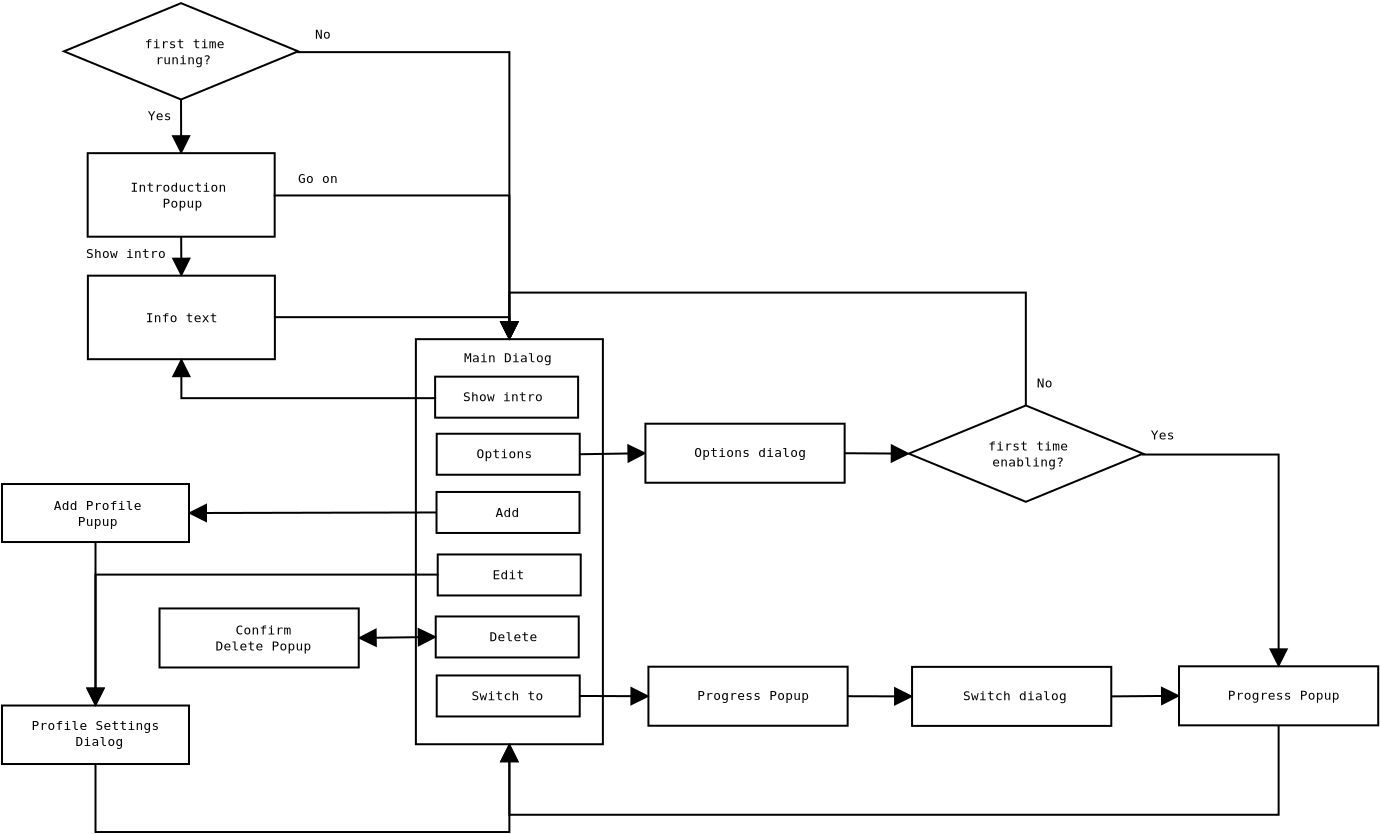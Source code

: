 <?xml version="1.0" encoding="UTF-8"?>
<dia:diagram xmlns:dia="http://www.lysator.liu.se/~alla/dia/">
  <dia:layer name="Background" visible="true">
    <dia:object type="SDL - Decision" version="0" id="O0">
      <dia:attribute name="obj_pos">
        <dia:point val="-10.255,-20.757"/>
      </dia:attribute>
      <dia:attribute name="obj_bb">
        <dia:rectangle val="-10.387,-20.811;1.587,-15.889"/>
      </dia:attribute>
      <dia:attribute name="elem_corner">
        <dia:point val="-10.255,-20.757"/>
      </dia:attribute>
      <dia:attribute name="elem_width">
        <dia:real val="11.71"/>
      </dia:attribute>
      <dia:attribute name="elem_height">
        <dia:real val="4.814"/>
      </dia:attribute>
      <dia:attribute name="show_background">
        <dia:boolean val="true"/>
      </dia:attribute>
      <dia:attribute name="flip_horizontal">
        <dia:boolean val="false"/>
      </dia:attribute>
      <dia:attribute name="flip_vertical">
        <dia:boolean val="false"/>
      </dia:attribute>
      <dia:attribute name="padding">
        <dia:real val="0.354"/>
      </dia:attribute>
      <dia:attribute name="text">
        <dia:composite type="text">
          <dia:attribute name="string">
            <dia:string>#first time
runing?#</dia:string>
          </dia:attribute>
          <dia:attribute name="font">
            <dia:font name="Courier"/>
          </dia:attribute>
          <dia:attribute name="height">
            <dia:real val="0.8"/>
          </dia:attribute>
          <dia:attribute name="pos">
            <dia:point val="-4.283,-18.507"/>
          </dia:attribute>
          <dia:attribute name="color">
            <dia:color val="#000000"/>
          </dia:attribute>
          <dia:attribute name="alignment">
            <dia:enum val="1"/>
          </dia:attribute>
        </dia:composite>
      </dia:attribute>
    </dia:object>
    <dia:object type="Standard - ZigZagLine" version="0" id="O1">
      <dia:attribute name="obj_pos">
        <dia:point val="1.455,-18.35"/>
      </dia:attribute>
      <dia:attribute name="obj_bb">
        <dia:rectangle val="1.405,-18.4;12.818,-3.908"/>
      </dia:attribute>
      <dia:attribute name="orth_points">
        <dia:point val="1.455,-18.35"/>
        <dia:point val="1.455,-18.309"/>
        <dia:point val="12.018,-18.309"/>
        <dia:point val="12.018,-3.958"/>
      </dia:attribute>
      <dia:attribute name="orth_orient">
        <dia:enum val="1"/>
        <dia:enum val="0"/>
        <dia:enum val="1"/>
      </dia:attribute>
      <dia:attribute name="end_arrow">
        <dia:enum val="3"/>
      </dia:attribute>
      <dia:attribute name="end_arrow_length">
        <dia:real val="0.8"/>
      </dia:attribute>
      <dia:attribute name="end_arrow_width">
        <dia:real val="0.8"/>
      </dia:attribute>
      <dia:connections>
        <dia:connection handle="0" to="O0" connection="2"/>
        <dia:connection handle="1" to="O12" connection="1"/>
      </dia:connections>
    </dia:object>
    <dia:object type="Standard - Text" version="0" id="O2">
      <dia:attribute name="obj_pos">
        <dia:point val="-5.467,-14.908"/>
      </dia:attribute>
      <dia:attribute name="obj_bb">
        <dia:rectangle val="-6.187,-15.503;-4.748,-14.703"/>
      </dia:attribute>
      <dia:attribute name="text">
        <dia:composite type="text">
          <dia:attribute name="string">
            <dia:string>#Yes#</dia:string>
          </dia:attribute>
          <dia:attribute name="font">
            <dia:font name="Courier"/>
          </dia:attribute>
          <dia:attribute name="height">
            <dia:real val="0.8"/>
          </dia:attribute>
          <dia:attribute name="pos">
            <dia:point val="-5.467,-14.908"/>
          </dia:attribute>
          <dia:attribute name="color">
            <dia:color val="#000000"/>
          </dia:attribute>
          <dia:attribute name="alignment">
            <dia:enum val="1"/>
          </dia:attribute>
        </dia:composite>
      </dia:attribute>
    </dia:object>
    <dia:object type="Standard - Text" version="0" id="O3">
      <dia:attribute name="obj_pos">
        <dia:point val="2.703,-18.985"/>
      </dia:attribute>
      <dia:attribute name="obj_bb">
        <dia:rectangle val="2.223,-19.58;3.182,-18.78"/>
      </dia:attribute>
      <dia:attribute name="text">
        <dia:composite type="text">
          <dia:attribute name="string">
            <dia:string>#No#</dia:string>
          </dia:attribute>
          <dia:attribute name="font">
            <dia:font name="Courier"/>
          </dia:attribute>
          <dia:attribute name="height">
            <dia:real val="0.8"/>
          </dia:attribute>
          <dia:attribute name="pos">
            <dia:point val="2.703,-18.985"/>
          </dia:attribute>
          <dia:attribute name="color">
            <dia:color val="#000000"/>
          </dia:attribute>
          <dia:attribute name="alignment">
            <dia:enum val="1"/>
          </dia:attribute>
        </dia:composite>
      </dia:attribute>
    </dia:object>
    <dia:object type="Standard - Text" version="0" id="O4">
      <dia:attribute name="obj_pos">
        <dia:point val="36.36,-0.225"/>
      </dia:attribute>
      <dia:attribute name="obj_bb">
        <dia:rectangle val="36.36,-0.82;36.36,-0.02"/>
      </dia:attribute>
      <dia:attribute name="text">
        <dia:composite type="text">
          <dia:attribute name="string">
            <dia:string>##</dia:string>
          </dia:attribute>
          <dia:attribute name="font">
            <dia:font name="Courier"/>
          </dia:attribute>
          <dia:attribute name="height">
            <dia:real val="0.8"/>
          </dia:attribute>
          <dia:attribute name="pos">
            <dia:point val="36.36,-0.225"/>
          </dia:attribute>
          <dia:attribute name="color">
            <dia:color val="#000000"/>
          </dia:attribute>
          <dia:attribute name="alignment">
            <dia:enum val="1"/>
          </dia:attribute>
        </dia:composite>
      </dia:attribute>
    </dia:object>
    <dia:object type="Standard - Line" version="0" id="O5">
      <dia:attribute name="obj_pos">
        <dia:point val="-4.4,-15.943"/>
      </dia:attribute>
      <dia:attribute name="obj_bb">
        <dia:rectangle val="-5.192,-15.993;-3.592,-13.206"/>
      </dia:attribute>
      <dia:attribute name="conn_endpoints">
        <dia:point val="-4.4,-15.943"/>
        <dia:point val="-4.392,-13.258"/>
      </dia:attribute>
      <dia:attribute name="numcp">
        <dia:int val="1"/>
      </dia:attribute>
      <dia:attribute name="end_arrow">
        <dia:enum val="3"/>
      </dia:attribute>
      <dia:attribute name="end_arrow_length">
        <dia:real val="0.8"/>
      </dia:attribute>
      <dia:attribute name="end_arrow_width">
        <dia:real val="0.8"/>
      </dia:attribute>
      <dia:connections>
        <dia:connection handle="0" to="O0" connection="1"/>
        <dia:connection handle="1" to="O6" connection="1"/>
      </dia:connections>
    </dia:object>
    <dia:group>
      <dia:object type="Standard - Box" version="0" id="O6">
        <dia:attribute name="obj_pos">
          <dia:point val="-9.067,-13.258"/>
        </dia:attribute>
        <dia:attribute name="obj_bb">
          <dia:rectangle val="-9.117,-13.308;0.333,-9.031"/>
        </dia:attribute>
        <dia:attribute name="elem_corner">
          <dia:point val="-9.067,-13.258"/>
        </dia:attribute>
        <dia:attribute name="elem_width">
          <dia:real val="9.35"/>
        </dia:attribute>
        <dia:attribute name="elem_height">
          <dia:real val="4.177"/>
        </dia:attribute>
        <dia:attribute name="show_background">
          <dia:boolean val="true"/>
        </dia:attribute>
      </dia:object>
      <dia:object type="Standard - Text" version="0" id="O7">
        <dia:attribute name="obj_pos">
          <dia:point val="-4.521,-11.331"/>
        </dia:attribute>
        <dia:attribute name="obj_bb">
          <dia:rectangle val="-7.4,-11.926;-1.643,-10.326"/>
        </dia:attribute>
        <dia:attribute name="text">
          <dia:composite type="text">
            <dia:attribute name="string">
              <dia:string>#Introduction
 Popup#</dia:string>
            </dia:attribute>
            <dia:attribute name="font">
              <dia:font name="Courier"/>
            </dia:attribute>
            <dia:attribute name="height">
              <dia:real val="0.8"/>
            </dia:attribute>
            <dia:attribute name="pos">
              <dia:point val="-4.521,-11.331"/>
            </dia:attribute>
            <dia:attribute name="color">
              <dia:color val="#000000"/>
            </dia:attribute>
            <dia:attribute name="alignment">
              <dia:enum val="1"/>
            </dia:attribute>
          </dia:composite>
        </dia:attribute>
      </dia:object>
    </dia:group>
    <dia:object type="Standard - Box" version="0" id="O8">
      <dia:attribute name="obj_pos">
        <dia:point val="-9.057,-7.133"/>
      </dia:attribute>
      <dia:attribute name="obj_bb">
        <dia:rectangle val="-9.107,-7.183;0.343,-2.906"/>
      </dia:attribute>
      <dia:attribute name="elem_corner">
        <dia:point val="-9.057,-7.133"/>
      </dia:attribute>
      <dia:attribute name="elem_width">
        <dia:real val="9.35"/>
      </dia:attribute>
      <dia:attribute name="elem_height">
        <dia:real val="4.177"/>
      </dia:attribute>
      <dia:attribute name="show_background">
        <dia:boolean val="true"/>
      </dia:attribute>
    </dia:object>
    <dia:object type="Standard - Text" version="0" id="O9">
      <dia:attribute name="obj_pos">
        <dia:point val="-4.367,-4.808"/>
      </dia:attribute>
      <dia:attribute name="obj_bb">
        <dia:rectangle val="-6.526,-5.453;-2.158,-4.503"/>
      </dia:attribute>
      <dia:attribute name="text">
        <dia:composite type="text">
          <dia:attribute name="string">
            <dia:string>#Info text#</dia:string>
          </dia:attribute>
          <dia:attribute name="font">
            <dia:font name="Courier"/>
          </dia:attribute>
          <dia:attribute name="height">
            <dia:real val="0.8"/>
          </dia:attribute>
          <dia:attribute name="pos">
            <dia:point val="-4.367,-4.808"/>
          </dia:attribute>
          <dia:attribute name="color">
            <dia:color val="#000000"/>
          </dia:attribute>
          <dia:attribute name="alignment">
            <dia:enum val="1"/>
          </dia:attribute>
        </dia:composite>
      </dia:attribute>
    </dia:object>
    <dia:object type="Standard - Line" version="0" id="O10">
      <dia:attribute name="obj_pos">
        <dia:point val="-4.392,-9.081"/>
      </dia:attribute>
      <dia:attribute name="obj_bb">
        <dia:rectangle val="-5.182,-9.131;-3.582,-7.079"/>
      </dia:attribute>
      <dia:attribute name="conn_endpoints">
        <dia:point val="-4.392,-9.081"/>
        <dia:point val="-4.382,-7.133"/>
      </dia:attribute>
      <dia:attribute name="numcp">
        <dia:int val="1"/>
      </dia:attribute>
      <dia:attribute name="end_arrow">
        <dia:enum val="3"/>
      </dia:attribute>
      <dia:attribute name="end_arrow_length">
        <dia:real val="0.8"/>
      </dia:attribute>
      <dia:attribute name="end_arrow_width">
        <dia:real val="0.8"/>
      </dia:attribute>
      <dia:connections>
        <dia:connection handle="0" to="O6" connection="6"/>
        <dia:connection handle="1" to="O8" connection="1"/>
      </dia:connections>
    </dia:object>
    <dia:object type="Standard - Text" version="0" id="O11">
      <dia:attribute name="obj_pos">
        <dia:point val="11.425,4.796"/>
      </dia:attribute>
      <dia:attribute name="obj_bb">
        <dia:rectangle val="11.425,4.201;11.425,5.001"/>
      </dia:attribute>
      <dia:attribute name="text">
        <dia:composite type="text">
          <dia:attribute name="string">
            <dia:string>##</dia:string>
          </dia:attribute>
          <dia:attribute name="font">
            <dia:font name="Courier"/>
          </dia:attribute>
          <dia:attribute name="height">
            <dia:real val="0.8"/>
          </dia:attribute>
          <dia:attribute name="pos">
            <dia:point val="11.425,4.796"/>
          </dia:attribute>
          <dia:attribute name="color">
            <dia:color val="#000000"/>
          </dia:attribute>
          <dia:attribute name="alignment">
            <dia:enum val="1"/>
          </dia:attribute>
        </dia:composite>
      </dia:attribute>
    </dia:object>
    <dia:object type="Standard - Box" version="0" id="O12">
      <dia:attribute name="obj_pos">
        <dia:point val="7.343,-3.958"/>
      </dia:attribute>
      <dia:attribute name="obj_bb">
        <dia:rectangle val="7.293,-4.008;16.743,16.346"/>
      </dia:attribute>
      <dia:attribute name="elem_corner">
        <dia:point val="7.343,-3.958"/>
      </dia:attribute>
      <dia:attribute name="elem_width">
        <dia:real val="9.35"/>
      </dia:attribute>
      <dia:attribute name="elem_height">
        <dia:real val="20.254"/>
      </dia:attribute>
      <dia:attribute name="show_background">
        <dia:boolean val="true"/>
      </dia:attribute>
    </dia:object>
    <dia:object type="Standard - Text" version="0" id="O13">
      <dia:attribute name="obj_pos">
        <dia:point val="11.945,-2.808"/>
      </dia:attribute>
      <dia:attribute name="obj_bb">
        <dia:rectangle val="9.306,-3.403;14.584,-2.603"/>
      </dia:attribute>
      <dia:attribute name="text">
        <dia:composite type="text">
          <dia:attribute name="string">
            <dia:string>#Main Dialog#</dia:string>
          </dia:attribute>
          <dia:attribute name="font">
            <dia:font name="Courier"/>
          </dia:attribute>
          <dia:attribute name="height">
            <dia:real val="0.8"/>
          </dia:attribute>
          <dia:attribute name="pos">
            <dia:point val="11.945,-2.808"/>
          </dia:attribute>
          <dia:attribute name="color">
            <dia:color val="#000000"/>
          </dia:attribute>
          <dia:attribute name="alignment">
            <dia:enum val="1"/>
          </dia:attribute>
        </dia:composite>
      </dia:attribute>
    </dia:object>
    <dia:group>
      <dia:object type="Standard - Box" version="0" id="O14">
        <dia:attribute name="obj_pos">
          <dia:point val="8.435,6.807"/>
        </dia:attribute>
        <dia:attribute name="obj_bb">
          <dia:rectangle val="8.385,6.757;15.635,8.907"/>
        </dia:attribute>
        <dia:attribute name="elem_corner">
          <dia:point val="8.435,6.807"/>
        </dia:attribute>
        <dia:attribute name="elem_width">
          <dia:real val="7.15"/>
        </dia:attribute>
        <dia:attribute name="elem_height">
          <dia:real val="2.05"/>
        </dia:attribute>
        <dia:attribute name="show_background">
          <dia:boolean val="true"/>
        </dia:attribute>
      </dia:object>
      <dia:object type="Standard - Text" version="0" id="O15">
        <dia:attribute name="obj_pos">
          <dia:point val="11.975,8.046"/>
        </dia:attribute>
        <dia:attribute name="obj_bb">
          <dia:rectangle val="11.015,7.451;12.934,8.251"/>
        </dia:attribute>
        <dia:attribute name="text">
          <dia:composite type="text">
            <dia:attribute name="string">
              <dia:string>#Edit#</dia:string>
            </dia:attribute>
            <dia:attribute name="font">
              <dia:font name="Courier"/>
            </dia:attribute>
            <dia:attribute name="height">
              <dia:real val="0.8"/>
            </dia:attribute>
            <dia:attribute name="pos">
              <dia:point val="11.975,8.046"/>
            </dia:attribute>
            <dia:attribute name="color">
              <dia:color val="#000000"/>
            </dia:attribute>
            <dia:attribute name="alignment">
              <dia:enum val="1"/>
            </dia:attribute>
          </dia:composite>
        </dia:attribute>
      </dia:object>
    </dia:group>
    <dia:group>
      <dia:object type="Standard - Box" version="0" id="O16">
        <dia:attribute name="obj_pos">
          <dia:point val="8.375,3.682"/>
        </dia:attribute>
        <dia:attribute name="obj_bb">
          <dia:rectangle val="8.325,3.632;15.575,5.782"/>
        </dia:attribute>
        <dia:attribute name="elem_corner">
          <dia:point val="8.375,3.682"/>
        </dia:attribute>
        <dia:attribute name="elem_width">
          <dia:real val="7.15"/>
        </dia:attribute>
        <dia:attribute name="elem_height">
          <dia:real val="2.05"/>
        </dia:attribute>
        <dia:attribute name="show_background">
          <dia:boolean val="true"/>
        </dia:attribute>
      </dia:object>
      <dia:object type="Standard - Text" version="0" id="O17">
        <dia:attribute name="obj_pos">
          <dia:point val="11.925,4.932"/>
        </dia:attribute>
        <dia:attribute name="obj_bb">
          <dia:rectangle val="11.205,4.337;12.645,5.137"/>
        </dia:attribute>
        <dia:attribute name="text">
          <dia:composite type="text">
            <dia:attribute name="string">
              <dia:string>#Add#</dia:string>
            </dia:attribute>
            <dia:attribute name="font">
              <dia:font name="Courier"/>
            </dia:attribute>
            <dia:attribute name="height">
              <dia:real val="0.8"/>
            </dia:attribute>
            <dia:attribute name="pos">
              <dia:point val="11.925,4.932"/>
            </dia:attribute>
            <dia:attribute name="color">
              <dia:color val="#000000"/>
            </dia:attribute>
            <dia:attribute name="alignment">
              <dia:enum val="1"/>
            </dia:attribute>
          </dia:composite>
        </dia:attribute>
      </dia:object>
    </dia:group>
    <dia:group>
      <dia:object type="Standard - Box" version="0" id="O18">
        <dia:attribute name="obj_pos">
          <dia:point val="8.335,9.907"/>
        </dia:attribute>
        <dia:attribute name="obj_bb">
          <dia:rectangle val="8.285,9.857;15.535,12.007"/>
        </dia:attribute>
        <dia:attribute name="elem_corner">
          <dia:point val="8.335,9.907"/>
        </dia:attribute>
        <dia:attribute name="elem_width">
          <dia:real val="7.15"/>
        </dia:attribute>
        <dia:attribute name="elem_height">
          <dia:real val="2.05"/>
        </dia:attribute>
        <dia:attribute name="show_background">
          <dia:boolean val="true"/>
        </dia:attribute>
      </dia:object>
      <dia:object type="Standard - Text" version="0" id="O19">
        <dia:attribute name="obj_pos">
          <dia:point val="12.225,11.146"/>
        </dia:attribute>
        <dia:attribute name="obj_bb">
          <dia:rectangle val="10.786,10.551;13.664,11.351"/>
        </dia:attribute>
        <dia:attribute name="text">
          <dia:composite type="text">
            <dia:attribute name="string">
              <dia:string>#Delete#</dia:string>
            </dia:attribute>
            <dia:attribute name="font">
              <dia:font name="Courier"/>
            </dia:attribute>
            <dia:attribute name="height">
              <dia:real val="0.8"/>
            </dia:attribute>
            <dia:attribute name="pos">
              <dia:point val="12.225,11.146"/>
            </dia:attribute>
            <dia:attribute name="color">
              <dia:color val="#000000"/>
            </dia:attribute>
            <dia:attribute name="alignment">
              <dia:enum val="1"/>
            </dia:attribute>
          </dia:composite>
        </dia:attribute>
      </dia:object>
    </dia:group>
    <dia:group>
      <dia:object type="Standard - Box" version="0" id="O20">
        <dia:attribute name="obj_pos">
          <dia:point val="8.385,0.771"/>
        </dia:attribute>
        <dia:attribute name="obj_bb">
          <dia:rectangle val="8.335,0.721;15.585,2.871"/>
        </dia:attribute>
        <dia:attribute name="elem_corner">
          <dia:point val="8.385,0.771"/>
        </dia:attribute>
        <dia:attribute name="elem_width">
          <dia:real val="7.15"/>
        </dia:attribute>
        <dia:attribute name="elem_height">
          <dia:real val="2.05"/>
        </dia:attribute>
        <dia:attribute name="show_background">
          <dia:boolean val="true"/>
        </dia:attribute>
      </dia:object>
      <dia:object type="Standard - Text" version="0" id="O21">
        <dia:attribute name="obj_pos">
          <dia:point val="11.775,1.996"/>
        </dia:attribute>
        <dia:attribute name="obj_bb">
          <dia:rectangle val="10.096,1.401;13.454,2.201"/>
        </dia:attribute>
        <dia:attribute name="text">
          <dia:composite type="text">
            <dia:attribute name="string">
              <dia:string>#Options#</dia:string>
            </dia:attribute>
            <dia:attribute name="font">
              <dia:font name="Courier"/>
            </dia:attribute>
            <dia:attribute name="height">
              <dia:real val="0.8"/>
            </dia:attribute>
            <dia:attribute name="pos">
              <dia:point val="11.775,1.996"/>
            </dia:attribute>
            <dia:attribute name="color">
              <dia:color val="#000000"/>
            </dia:attribute>
            <dia:attribute name="alignment">
              <dia:enum val="1"/>
            </dia:attribute>
          </dia:composite>
        </dia:attribute>
      </dia:object>
    </dia:group>
    <dia:group>
      <dia:object type="Standard - Box" version="0" id="O22">
        <dia:attribute name="obj_pos">
          <dia:point val="8.385,12.857"/>
        </dia:attribute>
        <dia:attribute name="obj_bb">
          <dia:rectangle val="8.335,12.807;15.585,14.957"/>
        </dia:attribute>
        <dia:attribute name="elem_corner">
          <dia:point val="8.385,12.857"/>
        </dia:attribute>
        <dia:attribute name="elem_width">
          <dia:real val="7.15"/>
        </dia:attribute>
        <dia:attribute name="elem_height">
          <dia:real val="2.05"/>
        </dia:attribute>
        <dia:attribute name="show_background">
          <dia:boolean val="true"/>
        </dia:attribute>
      </dia:object>
      <dia:object type="Standard - Text" version="0" id="O23">
        <dia:attribute name="obj_pos">
          <dia:point val="11.925,14.096"/>
        </dia:attribute>
        <dia:attribute name="obj_bb">
          <dia:rectangle val="9.766,13.501;14.084,14.301"/>
        </dia:attribute>
        <dia:attribute name="text">
          <dia:composite type="text">
            <dia:attribute name="string">
              <dia:string>#Switch to#</dia:string>
            </dia:attribute>
            <dia:attribute name="font">
              <dia:font name="Courier"/>
            </dia:attribute>
            <dia:attribute name="height">
              <dia:real val="0.8"/>
            </dia:attribute>
            <dia:attribute name="pos">
              <dia:point val="11.925,14.096"/>
            </dia:attribute>
            <dia:attribute name="color">
              <dia:color val="#000000"/>
            </dia:attribute>
            <dia:attribute name="alignment">
              <dia:enum val="1"/>
            </dia:attribute>
          </dia:composite>
        </dia:attribute>
      </dia:object>
    </dia:group>
    <dia:object type="Standard - Line" version="0" id="O24">
      <dia:attribute name="obj_pos">
        <dia:point val="15.535,1.796"/>
      </dia:attribute>
      <dia:attribute name="obj_bb">
        <dia:rectangle val="15.484,0.944;18.882,2.546"/>
      </dia:attribute>
      <dia:attribute name="conn_endpoints">
        <dia:point val="15.535,1.796"/>
        <dia:point val="18.82,1.745"/>
      </dia:attribute>
      <dia:attribute name="numcp">
        <dia:int val="1"/>
      </dia:attribute>
      <dia:attribute name="end_arrow">
        <dia:enum val="3"/>
      </dia:attribute>
      <dia:attribute name="end_arrow_length">
        <dia:real val="0.8"/>
      </dia:attribute>
      <dia:attribute name="end_arrow_width">
        <dia:real val="0.8"/>
      </dia:attribute>
      <dia:connections>
        <dia:connection handle="0" to="O20" connection="4"/>
        <dia:connection handle="1" to="O34" connection="3"/>
      </dia:connections>
    </dia:object>
    <dia:group>
      <dia:object type="Standard - Box" version="0" id="O25">
        <dia:attribute name="obj_pos">
          <dia:point val="-5.475,9.506"/>
        </dia:attribute>
        <dia:attribute name="obj_bb">
          <dia:rectangle val="-5.525,9.456;4.536,12.508"/>
        </dia:attribute>
        <dia:attribute name="elem_corner">
          <dia:point val="-5.475,9.506"/>
        </dia:attribute>
        <dia:attribute name="elem_width">
          <dia:real val="9.961"/>
        </dia:attribute>
        <dia:attribute name="elem_height">
          <dia:real val="2.952"/>
        </dia:attribute>
        <dia:attribute name="show_background">
          <dia:boolean val="true"/>
        </dia:attribute>
      </dia:object>
      <dia:object type="Standard - Text" version="0" id="O26">
        <dia:attribute name="obj_pos">
          <dia:point val="-0.275,10.808"/>
        </dia:attribute>
        <dia:attribute name="obj_bb">
          <dia:rectangle val="-3.154,10.213;2.604,11.813"/>
        </dia:attribute>
        <dia:attribute name="text">
          <dia:composite type="text">
            <dia:attribute name="string">
              <dia:string>#Confirm
Delete Popup#</dia:string>
            </dia:attribute>
            <dia:attribute name="font">
              <dia:font name="Courier"/>
            </dia:attribute>
            <dia:attribute name="height">
              <dia:real val="0.8"/>
            </dia:attribute>
            <dia:attribute name="pos">
              <dia:point val="-0.275,10.808"/>
            </dia:attribute>
            <dia:attribute name="color">
              <dia:color val="#000000"/>
            </dia:attribute>
            <dia:attribute name="alignment">
              <dia:enum val="1"/>
            </dia:attribute>
          </dia:composite>
        </dia:attribute>
      </dia:object>
    </dia:group>
    <dia:object type="Standard - Line" version="0" id="O27">
      <dia:attribute name="obj_pos">
        <dia:point val="8.375,4.707"/>
      </dia:attribute>
      <dia:attribute name="obj_bb">
        <dia:rectangle val="-4.052,3.935;8.425,5.535"/>
      </dia:attribute>
      <dia:attribute name="conn_endpoints">
        <dia:point val="8.375,4.707"/>
        <dia:point val="-4.001,4.735"/>
      </dia:attribute>
      <dia:attribute name="numcp">
        <dia:int val="1"/>
      </dia:attribute>
      <dia:attribute name="end_arrow">
        <dia:enum val="3"/>
      </dia:attribute>
      <dia:attribute name="end_arrow_length">
        <dia:real val="0.8"/>
      </dia:attribute>
      <dia:attribute name="end_arrow_width">
        <dia:real val="0.8"/>
      </dia:attribute>
      <dia:connections>
        <dia:connection handle="0" to="O16" connection="3"/>
        <dia:connection handle="1" to="O28" connection="4"/>
      </dia:connections>
    </dia:object>
    <dia:group>
      <dia:object type="Standard - Box" version="0" id="O28">
        <dia:attribute name="obj_pos">
          <dia:point val="-13.351,3.285"/>
        </dia:attribute>
        <dia:attribute name="obj_bb">
          <dia:rectangle val="-13.401,3.235;-3.951,6.235"/>
        </dia:attribute>
        <dia:attribute name="elem_corner">
          <dia:point val="-13.351,3.285"/>
        </dia:attribute>
        <dia:attribute name="elem_width">
          <dia:real val="9.35"/>
        </dia:attribute>
        <dia:attribute name="elem_height">
          <dia:real val="2.9"/>
        </dia:attribute>
        <dia:attribute name="show_background">
          <dia:boolean val="true"/>
        </dia:attribute>
      </dia:object>
      <dia:object type="Standard - Text" version="0" id="O29">
        <dia:attribute name="obj_pos">
          <dia:point val="-8.563,4.588"/>
        </dia:attribute>
        <dia:attribute name="obj_bb">
          <dia:rectangle val="-11.202,3.992;-5.924,5.592"/>
        </dia:attribute>
        <dia:attribute name="text">
          <dia:composite type="text">
            <dia:attribute name="string">
              <dia:string>#Add Profile
Pupup#</dia:string>
            </dia:attribute>
            <dia:attribute name="font">
              <dia:font name="Courier"/>
            </dia:attribute>
            <dia:attribute name="height">
              <dia:real val="0.8"/>
            </dia:attribute>
            <dia:attribute name="pos">
              <dia:point val="-8.563,4.588"/>
            </dia:attribute>
            <dia:attribute name="color">
              <dia:color val="#000000"/>
            </dia:attribute>
            <dia:attribute name="alignment">
              <dia:enum val="1"/>
            </dia:attribute>
          </dia:composite>
        </dia:attribute>
      </dia:object>
    </dia:group>
    <dia:group>
      <dia:object type="Standard - Box" version="0" id="O30">
        <dia:attribute name="obj_pos">
          <dia:point val="-13.351,14.36"/>
        </dia:attribute>
        <dia:attribute name="obj_bb">
          <dia:rectangle val="-13.401,14.31;-3.951,17.335"/>
        </dia:attribute>
        <dia:attribute name="elem_corner">
          <dia:point val="-13.351,14.36"/>
        </dia:attribute>
        <dia:attribute name="elem_width">
          <dia:real val="9.35"/>
        </dia:attribute>
        <dia:attribute name="elem_height">
          <dia:real val="2.925"/>
        </dia:attribute>
        <dia:attribute name="show_background">
          <dia:boolean val="true"/>
        </dia:attribute>
      </dia:object>
      <dia:object type="Standard - Text" version="0" id="O31">
        <dia:attribute name="obj_pos">
          <dia:point val="-8.478,15.587"/>
        </dia:attribute>
        <dia:attribute name="obj_bb">
          <dia:rectangle val="-12.556,14.992;-4.4,16.592"/>
        </dia:attribute>
        <dia:attribute name="text">
          <dia:composite type="text">
            <dia:attribute name="string">
              <dia:string>#Profile Settings 
Dialog#</dia:string>
            </dia:attribute>
            <dia:attribute name="font">
              <dia:font name="Courier"/>
            </dia:attribute>
            <dia:attribute name="height">
              <dia:real val="0.8"/>
            </dia:attribute>
            <dia:attribute name="pos">
              <dia:point val="-8.478,15.587"/>
            </dia:attribute>
            <dia:attribute name="color">
              <dia:color val="#000000"/>
            </dia:attribute>
            <dia:attribute name="alignment">
              <dia:enum val="1"/>
            </dia:attribute>
          </dia:composite>
        </dia:attribute>
      </dia:object>
    </dia:group>
    <dia:object type="Standard - Line" version="0" id="O32">
      <dia:attribute name="obj_pos">
        <dia:point val="-8.676,6.185"/>
      </dia:attribute>
      <dia:attribute name="obj_bb">
        <dia:rectangle val="-9.476,6.135;-7.876,14.41"/>
      </dia:attribute>
      <dia:attribute name="conn_endpoints">
        <dia:point val="-8.676,6.185"/>
        <dia:point val="-8.676,14.36"/>
      </dia:attribute>
      <dia:attribute name="numcp">
        <dia:int val="1"/>
      </dia:attribute>
      <dia:attribute name="end_arrow">
        <dia:enum val="3"/>
      </dia:attribute>
      <dia:attribute name="end_arrow_length">
        <dia:real val="0.8"/>
      </dia:attribute>
      <dia:attribute name="end_arrow_width">
        <dia:real val="0.8"/>
      </dia:attribute>
      <dia:connections>
        <dia:connection handle="0" to="O28" connection="6"/>
        <dia:connection handle="1" to="O30" connection="1"/>
      </dia:connections>
    </dia:object>
    <dia:object type="Standard - ZigZagLine" version="0" id="O33">
      <dia:attribute name="obj_pos">
        <dia:point val="-8.676,17.285"/>
      </dia:attribute>
      <dia:attribute name="obj_bb">
        <dia:rectangle val="-8.726,16.246;12.818,20.735"/>
      </dia:attribute>
      <dia:attribute name="orth_points">
        <dia:point val="-8.676,17.285"/>
        <dia:point val="-8.676,20.685"/>
        <dia:point val="12.018,20.685"/>
        <dia:point val="12.018,16.296"/>
      </dia:attribute>
      <dia:attribute name="orth_orient">
        <dia:enum val="1"/>
        <dia:enum val="0"/>
        <dia:enum val="1"/>
      </dia:attribute>
      <dia:attribute name="end_arrow">
        <dia:enum val="3"/>
      </dia:attribute>
      <dia:attribute name="end_arrow_length">
        <dia:real val="0.8"/>
      </dia:attribute>
      <dia:attribute name="end_arrow_width">
        <dia:real val="0.8"/>
      </dia:attribute>
      <dia:connections>
        <dia:connection handle="0" to="O30" connection="6"/>
        <dia:connection handle="1" to="O12" connection="6"/>
      </dia:connections>
    </dia:object>
    <dia:group>
      <dia:object type="Standard - Box" version="0" id="O34">
        <dia:attribute name="obj_pos">
          <dia:point val="18.82,0.269"/>
        </dia:attribute>
        <dia:attribute name="obj_bb">
          <dia:rectangle val="18.77,0.219;28.83,3.271"/>
        </dia:attribute>
        <dia:attribute name="elem_corner">
          <dia:point val="18.82,0.269"/>
        </dia:attribute>
        <dia:attribute name="elem_width">
          <dia:real val="9.961"/>
        </dia:attribute>
        <dia:attribute name="elem_height">
          <dia:real val="2.952"/>
        </dia:attribute>
        <dia:attribute name="show_background">
          <dia:boolean val="true"/>
        </dia:attribute>
      </dia:object>
      <dia:object type="Standard - Text" version="0" id="O35">
        <dia:attribute name="obj_pos">
          <dia:point val="24.061,1.935"/>
        </dia:attribute>
        <dia:attribute name="obj_bb">
          <dia:rectangle val="20.703,1.34;27.419,2.14"/>
        </dia:attribute>
        <dia:attribute name="text">
          <dia:composite type="text">
            <dia:attribute name="string">
              <dia:string>#Options dialog#</dia:string>
            </dia:attribute>
            <dia:attribute name="font">
              <dia:font name="Courier"/>
            </dia:attribute>
            <dia:attribute name="height">
              <dia:real val="0.8"/>
            </dia:attribute>
            <dia:attribute name="pos">
              <dia:point val="24.061,1.935"/>
            </dia:attribute>
            <dia:attribute name="color">
              <dia:color val="#000000"/>
            </dia:attribute>
            <dia:attribute name="alignment">
              <dia:enum val="1"/>
            </dia:attribute>
          </dia:composite>
        </dia:attribute>
      </dia:object>
    </dia:group>
    <dia:group>
      <dia:object type="Standard - Box" version="0" id="O36">
        <dia:attribute name="obj_pos">
          <dia:point val="18.97,12.419"/>
        </dia:attribute>
        <dia:attribute name="obj_bb">
          <dia:rectangle val="18.92,12.369;28.98,15.421"/>
        </dia:attribute>
        <dia:attribute name="elem_corner">
          <dia:point val="18.97,12.419"/>
        </dia:attribute>
        <dia:attribute name="elem_width">
          <dia:real val="9.961"/>
        </dia:attribute>
        <dia:attribute name="elem_height">
          <dia:real val="2.952"/>
        </dia:attribute>
        <dia:attribute name="show_background">
          <dia:boolean val="true"/>
        </dia:attribute>
      </dia:object>
      <dia:object type="Standard - Text" version="0" id="O37">
        <dia:attribute name="obj_pos">
          <dia:point val="24.211,14.085"/>
        </dia:attribute>
        <dia:attribute name="obj_bb">
          <dia:rectangle val="20.853,13.49;27.57,14.29"/>
        </dia:attribute>
        <dia:attribute name="text">
          <dia:composite type="text">
            <dia:attribute name="string">
              <dia:string>#Progress Popup#</dia:string>
            </dia:attribute>
            <dia:attribute name="font">
              <dia:font name="Courier"/>
            </dia:attribute>
            <dia:attribute name="height">
              <dia:real val="0.8"/>
            </dia:attribute>
            <dia:attribute name="pos">
              <dia:point val="24.211,14.085"/>
            </dia:attribute>
            <dia:attribute name="color">
              <dia:color val="#000000"/>
            </dia:attribute>
            <dia:attribute name="alignment">
              <dia:enum val="1"/>
            </dia:attribute>
          </dia:composite>
        </dia:attribute>
      </dia:object>
    </dia:group>
    <dia:object type="Standard - Line" version="0" id="O38">
      <dia:attribute name="obj_pos">
        <dia:point val="15.535,13.882"/>
      </dia:attribute>
      <dia:attribute name="obj_bb">
        <dia:rectangle val="15.485,13.095;19.023,14.695"/>
      </dia:attribute>
      <dia:attribute name="conn_endpoints">
        <dia:point val="15.535,13.882"/>
        <dia:point val="18.97,13.895"/>
      </dia:attribute>
      <dia:attribute name="numcp">
        <dia:int val="1"/>
      </dia:attribute>
      <dia:attribute name="end_arrow">
        <dia:enum val="3"/>
      </dia:attribute>
      <dia:attribute name="end_arrow_length">
        <dia:real val="0.8"/>
      </dia:attribute>
      <dia:attribute name="end_arrow_width">
        <dia:real val="0.8"/>
      </dia:attribute>
      <dia:connections>
        <dia:connection handle="0" to="O22" connection="4"/>
        <dia:connection handle="1" to="O36" connection="3"/>
      </dia:connections>
    </dia:object>
    <dia:group>
      <dia:object type="Standard - Box" version="0" id="O39">
        <dia:attribute name="obj_pos">
          <dia:point val="45.499,12.399"/>
        </dia:attribute>
        <dia:attribute name="obj_bb">
          <dia:rectangle val="45.449,12.349;55.51,15.4"/>
        </dia:attribute>
        <dia:attribute name="elem_corner">
          <dia:point val="45.499,12.399"/>
        </dia:attribute>
        <dia:attribute name="elem_width">
          <dia:real val="9.961"/>
        </dia:attribute>
        <dia:attribute name="elem_height">
          <dia:real val="2.952"/>
        </dia:attribute>
        <dia:attribute name="show_background">
          <dia:boolean val="true"/>
        </dia:attribute>
      </dia:object>
      <dia:object type="Standard - Text" version="0" id="O40">
        <dia:attribute name="obj_pos">
          <dia:point val="50.741,14.065"/>
        </dia:attribute>
        <dia:attribute name="obj_bb">
          <dia:rectangle val="47.382,13.469;54.099,14.269"/>
        </dia:attribute>
        <dia:attribute name="text">
          <dia:composite type="text">
            <dia:attribute name="string">
              <dia:string>#Progress Popup#</dia:string>
            </dia:attribute>
            <dia:attribute name="font">
              <dia:font name="Courier"/>
            </dia:attribute>
            <dia:attribute name="height">
              <dia:real val="0.8"/>
            </dia:attribute>
            <dia:attribute name="pos">
              <dia:point val="50.741,14.065"/>
            </dia:attribute>
            <dia:attribute name="color">
              <dia:color val="#000000"/>
            </dia:attribute>
            <dia:attribute name="alignment">
              <dia:enum val="1"/>
            </dia:attribute>
          </dia:composite>
        </dia:attribute>
      </dia:object>
    </dia:group>
    <dia:group>
      <dia:object type="Standard - Box" version="0" id="O41">
        <dia:attribute name="obj_pos">
          <dia:point val="32.152,12.427"/>
        </dia:attribute>
        <dia:attribute name="obj_bb">
          <dia:rectangle val="32.102,12.377;42.163,15.429"/>
        </dia:attribute>
        <dia:attribute name="elem_corner">
          <dia:point val="32.152,12.427"/>
        </dia:attribute>
        <dia:attribute name="elem_width">
          <dia:real val="9.961"/>
        </dia:attribute>
        <dia:attribute name="elem_height">
          <dia:real val="2.952"/>
        </dia:attribute>
        <dia:attribute name="show_background">
          <dia:boolean val="true"/>
        </dia:attribute>
      </dia:object>
      <dia:object type="Standard - Text" version="0" id="O42">
        <dia:attribute name="obj_pos">
          <dia:point val="37.294,14.093"/>
        </dia:attribute>
        <dia:attribute name="obj_bb">
          <dia:rectangle val="34.175,13.498;40.412,14.297"/>
        </dia:attribute>
        <dia:attribute name="text">
          <dia:composite type="text">
            <dia:attribute name="string">
              <dia:string>#Switch dialog#</dia:string>
            </dia:attribute>
            <dia:attribute name="font">
              <dia:font name="Courier"/>
            </dia:attribute>
            <dia:attribute name="height">
              <dia:real val="0.8"/>
            </dia:attribute>
            <dia:attribute name="pos">
              <dia:point val="37.294,14.093"/>
            </dia:attribute>
            <dia:attribute name="color">
              <dia:color val="#000000"/>
            </dia:attribute>
            <dia:attribute name="alignment">
              <dia:enum val="1"/>
            </dia:attribute>
          </dia:composite>
        </dia:attribute>
      </dia:object>
    </dia:group>
    <dia:object type="Standard - Line" version="0" id="O43">
      <dia:attribute name="obj_pos">
        <dia:point val="28.93,13.895"/>
      </dia:attribute>
      <dia:attribute name="obj_bb">
        <dia:rectangle val="28.88,13.103;32.204,14.703"/>
      </dia:attribute>
      <dia:attribute name="conn_endpoints">
        <dia:point val="28.93,13.895"/>
        <dia:point val="32.152,13.903"/>
      </dia:attribute>
      <dia:attribute name="numcp">
        <dia:int val="1"/>
      </dia:attribute>
      <dia:attribute name="end_arrow">
        <dia:enum val="3"/>
      </dia:attribute>
      <dia:attribute name="end_arrow_length">
        <dia:real val="0.8"/>
      </dia:attribute>
      <dia:attribute name="end_arrow_width">
        <dia:real val="0.8"/>
      </dia:attribute>
      <dia:connections>
        <dia:connection handle="0" to="O36" connection="4"/>
        <dia:connection handle="1" to="O41" connection="3"/>
      </dia:connections>
    </dia:object>
    <dia:object type="Standard - Line" version="0" id="O44">
      <dia:attribute name="obj_pos">
        <dia:point val="8.335,10.932"/>
      </dia:attribute>
      <dia:attribute name="obj_bb">
        <dia:rectangle val="4.425,10.131;8.395,11.783"/>
      </dia:attribute>
      <dia:attribute name="conn_endpoints">
        <dia:point val="8.335,10.932"/>
        <dia:point val="4.486,10.982"/>
      </dia:attribute>
      <dia:attribute name="numcp">
        <dia:int val="1"/>
      </dia:attribute>
      <dia:attribute name="start_arrow">
        <dia:enum val="3"/>
      </dia:attribute>
      <dia:attribute name="start_arrow_length">
        <dia:real val="0.8"/>
      </dia:attribute>
      <dia:attribute name="start_arrow_width">
        <dia:real val="0.8"/>
      </dia:attribute>
      <dia:attribute name="end_arrow">
        <dia:enum val="3"/>
      </dia:attribute>
      <dia:attribute name="end_arrow_length">
        <dia:real val="0.8"/>
      </dia:attribute>
      <dia:attribute name="end_arrow_width">
        <dia:real val="0.8"/>
      </dia:attribute>
      <dia:connections>
        <dia:connection handle="0" to="O18" connection="3"/>
        <dia:connection handle="1" to="O25" connection="4"/>
      </dia:connections>
    </dia:object>
    <dia:object type="SDL - Decision" version="0" id="O45">
      <dia:attribute name="obj_pos">
        <dia:point val="31.986,-0.641"/>
      </dia:attribute>
      <dia:attribute name="obj_bb">
        <dia:rectangle val="31.854,-0.695;43.828,4.227"/>
      </dia:attribute>
      <dia:attribute name="elem_corner">
        <dia:point val="31.986,-0.641"/>
      </dia:attribute>
      <dia:attribute name="elem_width">
        <dia:real val="11.71"/>
      </dia:attribute>
      <dia:attribute name="elem_height">
        <dia:real val="4.814"/>
      </dia:attribute>
      <dia:attribute name="show_background">
        <dia:boolean val="true"/>
      </dia:attribute>
      <dia:attribute name="flip_horizontal">
        <dia:boolean val="false"/>
      </dia:attribute>
      <dia:attribute name="flip_vertical">
        <dia:boolean val="false"/>
      </dia:attribute>
      <dia:attribute name="padding">
        <dia:real val="0.354"/>
      </dia:attribute>
      <dia:attribute name="text">
        <dia:composite type="text">
          <dia:attribute name="string">
            <dia:string>#first time
enabling?#</dia:string>
          </dia:attribute>
          <dia:attribute name="font">
            <dia:font name="Courier"/>
          </dia:attribute>
          <dia:attribute name="height">
            <dia:real val="0.8"/>
          </dia:attribute>
          <dia:attribute name="pos">
            <dia:point val="37.958,1.609"/>
          </dia:attribute>
          <dia:attribute name="color">
            <dia:color val="#000000"/>
          </dia:attribute>
          <dia:attribute name="alignment">
            <dia:enum val="1"/>
          </dia:attribute>
        </dia:composite>
      </dia:attribute>
    </dia:object>
    <dia:object type="Standard - Line" version="0" id="O46">
      <dia:attribute name="obj_pos">
        <dia:point val="42.113,13.903"/>
      </dia:attribute>
      <dia:attribute name="obj_bb">
        <dia:rectangle val="42.062,13.074;45.556,14.675"/>
      </dia:attribute>
      <dia:attribute name="conn_endpoints">
        <dia:point val="42.113,13.903"/>
        <dia:point val="45.499,13.875"/>
      </dia:attribute>
      <dia:attribute name="numcp">
        <dia:int val="1"/>
      </dia:attribute>
      <dia:attribute name="end_arrow">
        <dia:enum val="3"/>
      </dia:attribute>
      <dia:attribute name="end_arrow_length">
        <dia:real val="0.8"/>
      </dia:attribute>
      <dia:attribute name="end_arrow_width">
        <dia:real val="0.8"/>
      </dia:attribute>
      <dia:connections>
        <dia:connection handle="0" to="O41" connection="4"/>
        <dia:connection handle="1" to="O39" connection="3"/>
      </dia:connections>
    </dia:object>
    <dia:object type="Standard - ZigZagLine" version="0" id="O47">
      <dia:attribute name="obj_pos">
        <dia:point val="43.696,1.766"/>
      </dia:attribute>
      <dia:attribute name="obj_bb">
        <dia:rectangle val="43.646,1.716;51.279,12.449"/>
      </dia:attribute>
      <dia:attribute name="orth_points">
        <dia:point val="43.696,1.766"/>
        <dia:point val="43.696,1.811"/>
        <dia:point val="50.48,1.811"/>
        <dia:point val="50.48,12.399"/>
      </dia:attribute>
      <dia:attribute name="orth_orient">
        <dia:enum val="1"/>
        <dia:enum val="0"/>
        <dia:enum val="1"/>
      </dia:attribute>
      <dia:attribute name="end_arrow">
        <dia:enum val="3"/>
      </dia:attribute>
      <dia:attribute name="end_arrow_length">
        <dia:real val="0.8"/>
      </dia:attribute>
      <dia:attribute name="end_arrow_width">
        <dia:real val="0.8"/>
      </dia:attribute>
      <dia:connections>
        <dia:connection handle="0" to="O45" connection="2"/>
        <dia:connection handle="1" to="O39" connection="1"/>
      </dia:connections>
    </dia:object>
    <dia:object type="Standard - Line" version="0" id="O48">
      <dia:attribute name="obj_pos">
        <dia:point val="28.78,1.745"/>
      </dia:attribute>
      <dia:attribute name="obj_bb">
        <dia:rectangle val="28.73,0.966;32.041,2.566"/>
      </dia:attribute>
      <dia:attribute name="conn_endpoints">
        <dia:point val="28.78,1.745"/>
        <dia:point val="31.986,1.766"/>
      </dia:attribute>
      <dia:attribute name="numcp">
        <dia:int val="1"/>
      </dia:attribute>
      <dia:attribute name="end_arrow">
        <dia:enum val="3"/>
      </dia:attribute>
      <dia:attribute name="end_arrow_length">
        <dia:real val="0.8"/>
      </dia:attribute>
      <dia:attribute name="end_arrow_width">
        <dia:real val="0.8"/>
      </dia:attribute>
      <dia:connections>
        <dia:connection handle="0" to="O34" connection="4"/>
        <dia:connection handle="1" to="O45" connection="3"/>
      </dia:connections>
    </dia:object>
    <dia:object type="Standard - ZigZagLine" version="0" id="O49">
      <dia:attribute name="obj_pos">
        <dia:point val="37.841,-0.641"/>
      </dia:attribute>
      <dia:attribute name="obj_bb">
        <dia:rectangle val="11.218,-6.336;37.891,-0.591"/>
      </dia:attribute>
      <dia:attribute name="orth_points">
        <dia:point val="37.841,-0.641"/>
        <dia:point val="37.841,-6.286"/>
        <dia:point val="12.018,-6.286"/>
        <dia:point val="12.018,-3.958"/>
      </dia:attribute>
      <dia:attribute name="orth_orient">
        <dia:enum val="1"/>
        <dia:enum val="0"/>
        <dia:enum val="1"/>
      </dia:attribute>
      <dia:attribute name="end_arrow">
        <dia:enum val="3"/>
      </dia:attribute>
      <dia:attribute name="end_arrow_length">
        <dia:real val="0.8"/>
      </dia:attribute>
      <dia:attribute name="end_arrow_width">
        <dia:real val="0.8"/>
      </dia:attribute>
      <dia:connections>
        <dia:connection handle="0" to="O45" connection="0"/>
        <dia:connection handle="1" to="O12" connection="1"/>
      </dia:connections>
    </dia:object>
    <dia:object type="Standard - Text" version="0" id="O50">
      <dia:attribute name="obj_pos">
        <dia:point val="38.783,-1.536"/>
      </dia:attribute>
      <dia:attribute name="obj_bb">
        <dia:rectangle val="38.303,-2.131;39.263,-1.331"/>
      </dia:attribute>
      <dia:attribute name="text">
        <dia:composite type="text">
          <dia:attribute name="string">
            <dia:string>#No#</dia:string>
          </dia:attribute>
          <dia:attribute name="font">
            <dia:font name="Courier"/>
          </dia:attribute>
          <dia:attribute name="height">
            <dia:real val="0.8"/>
          </dia:attribute>
          <dia:attribute name="pos">
            <dia:point val="38.783,-1.536"/>
          </dia:attribute>
          <dia:attribute name="color">
            <dia:color val="#000000"/>
          </dia:attribute>
          <dia:attribute name="alignment">
            <dia:enum val="1"/>
          </dia:attribute>
        </dia:composite>
      </dia:attribute>
    </dia:object>
    <dia:object type="Standard - Text" version="0" id="O51">
      <dia:attribute name="obj_pos">
        <dia:point val="44.683,1.064"/>
      </dia:attribute>
      <dia:attribute name="obj_bb">
        <dia:rectangle val="43.963,0.469;45.403,1.269"/>
      </dia:attribute>
      <dia:attribute name="text">
        <dia:composite type="text">
          <dia:attribute name="string">
            <dia:string>#Yes#</dia:string>
          </dia:attribute>
          <dia:attribute name="font">
            <dia:font name="Courier"/>
          </dia:attribute>
          <dia:attribute name="height">
            <dia:real val="0.8"/>
          </dia:attribute>
          <dia:attribute name="pos">
            <dia:point val="44.683,1.064"/>
          </dia:attribute>
          <dia:attribute name="color">
            <dia:color val="#000000"/>
          </dia:attribute>
          <dia:attribute name="alignment">
            <dia:enum val="1"/>
          </dia:attribute>
        </dia:composite>
      </dia:attribute>
    </dia:object>
    <dia:object type="Standard - Text" version="0" id="O52">
      <dia:attribute name="obj_pos">
        <dia:point val="-7.155,-8.015"/>
      </dia:attribute>
      <dia:attribute name="obj_bb">
        <dia:rectangle val="-9.554,-8.61;-4.756,-7.81"/>
      </dia:attribute>
      <dia:attribute name="text">
        <dia:composite type="text">
          <dia:attribute name="string">
            <dia:string>#Show intro#</dia:string>
          </dia:attribute>
          <dia:attribute name="font">
            <dia:font name="Courier"/>
          </dia:attribute>
          <dia:attribute name="height">
            <dia:real val="0.8"/>
          </dia:attribute>
          <dia:attribute name="pos">
            <dia:point val="-7.155,-8.015"/>
          </dia:attribute>
          <dia:attribute name="color">
            <dia:color val="#000000"/>
          </dia:attribute>
          <dia:attribute name="alignment">
            <dia:enum val="1"/>
          </dia:attribute>
        </dia:composite>
      </dia:attribute>
    </dia:object>
    <dia:object type="Standard - Text" version="0" id="O53">
      <dia:attribute name="obj_pos">
        <dia:point val="2.445,-11.765"/>
      </dia:attribute>
      <dia:attribute name="obj_bb">
        <dia:rectangle val="1.245,-12.36;3.644,-11.56"/>
      </dia:attribute>
      <dia:attribute name="text">
        <dia:composite type="text">
          <dia:attribute name="string">
            <dia:string>#Go on#</dia:string>
          </dia:attribute>
          <dia:attribute name="font">
            <dia:font name="Courier"/>
          </dia:attribute>
          <dia:attribute name="height">
            <dia:real val="0.8"/>
          </dia:attribute>
          <dia:attribute name="pos">
            <dia:point val="2.445,-11.765"/>
          </dia:attribute>
          <dia:attribute name="color">
            <dia:color val="#000000"/>
          </dia:attribute>
          <dia:attribute name="alignment">
            <dia:enum val="1"/>
          </dia:attribute>
        </dia:composite>
      </dia:attribute>
    </dia:object>
    <dia:object type="Standard - Box" version="0" id="O54">
      <dia:attribute name="obj_pos">
        <dia:point val="8.305,-2.083"/>
      </dia:attribute>
      <dia:attribute name="obj_bb">
        <dia:rectangle val="8.255,-2.133;15.505,0.017"/>
      </dia:attribute>
      <dia:attribute name="elem_corner">
        <dia:point val="8.305,-2.083"/>
      </dia:attribute>
      <dia:attribute name="elem_width">
        <dia:real val="7.15"/>
      </dia:attribute>
      <dia:attribute name="elem_height">
        <dia:real val="2.05"/>
      </dia:attribute>
      <dia:attribute name="show_background">
        <dia:boolean val="true"/>
      </dia:attribute>
    </dia:object>
    <dia:object type="Standard - Text" version="0" id="O55">
      <dia:attribute name="obj_pos">
        <dia:point val="11.695,-0.858"/>
      </dia:attribute>
      <dia:attribute name="obj_bb">
        <dia:rectangle val="9.296,-1.453;14.094,-0.653"/>
      </dia:attribute>
      <dia:attribute name="text">
        <dia:composite type="text">
          <dia:attribute name="string">
            <dia:string>#Show intro#</dia:string>
          </dia:attribute>
          <dia:attribute name="font">
            <dia:font name="Courier"/>
          </dia:attribute>
          <dia:attribute name="height">
            <dia:real val="0.8"/>
          </dia:attribute>
          <dia:attribute name="pos">
            <dia:point val="11.695,-0.858"/>
          </dia:attribute>
          <dia:attribute name="color">
            <dia:color val="#000000"/>
          </dia:attribute>
          <dia:attribute name="alignment">
            <dia:enum val="1"/>
          </dia:attribute>
        </dia:composite>
      </dia:attribute>
    </dia:object>
    <dia:object type="Standard - ZigZagLine" version="0" id="O56">
      <dia:attribute name="obj_pos">
        <dia:point val="0.293,-5.044"/>
      </dia:attribute>
      <dia:attribute name="obj_bb">
        <dia:rectangle val="0.243,-5.108;12.818,-3.908"/>
      </dia:attribute>
      <dia:attribute name="orth_points">
        <dia:point val="0.293,-5.044"/>
        <dia:point val="0.293,-5.058"/>
        <dia:point val="12.018,-5.058"/>
        <dia:point val="12.018,-3.958"/>
      </dia:attribute>
      <dia:attribute name="orth_orient">
        <dia:enum val="1"/>
        <dia:enum val="0"/>
        <dia:enum val="1"/>
      </dia:attribute>
      <dia:attribute name="end_arrow">
        <dia:enum val="3"/>
      </dia:attribute>
      <dia:attribute name="end_arrow_length">
        <dia:real val="0.8"/>
      </dia:attribute>
      <dia:attribute name="end_arrow_width">
        <dia:real val="0.8"/>
      </dia:attribute>
      <dia:connections>
        <dia:connection handle="0" to="O8" connection="4"/>
        <dia:connection handle="1" to="O12" connection="1"/>
      </dia:connections>
    </dia:object>
    <dia:object type="Standard - ZigZagLine" version="0" id="O57">
      <dia:attribute name="obj_pos">
        <dia:point val="8.305,-1.058"/>
      </dia:attribute>
      <dia:attribute name="obj_bb">
        <dia:rectangle val="-5.182,-3.006;8.355,-0.958"/>
      </dia:attribute>
      <dia:attribute name="orth_points">
        <dia:point val="8.305,-1.058"/>
        <dia:point val="8.305,-1.008"/>
        <dia:point val="-4.382,-1.008"/>
        <dia:point val="-4.382,-2.956"/>
      </dia:attribute>
      <dia:attribute name="orth_orient">
        <dia:enum val="1"/>
        <dia:enum val="0"/>
        <dia:enum val="1"/>
      </dia:attribute>
      <dia:attribute name="end_arrow">
        <dia:enum val="3"/>
      </dia:attribute>
      <dia:attribute name="end_arrow_length">
        <dia:real val="0.8"/>
      </dia:attribute>
      <dia:attribute name="end_arrow_width">
        <dia:real val="0.8"/>
      </dia:attribute>
      <dia:connections>
        <dia:connection handle="0" to="O54" connection="3"/>
        <dia:connection handle="1" to="O8" connection="6"/>
      </dia:connections>
    </dia:object>
    <dia:object type="Standard - ZigZagLine" version="0" id="O58">
      <dia:attribute name="obj_pos">
        <dia:point val="50.48,15.35"/>
      </dia:attribute>
      <dia:attribute name="obj_bb">
        <dia:rectangle val="11.218,15.3;50.529,19.872"/>
      </dia:attribute>
      <dia:attribute name="orth_points">
        <dia:point val="50.48,15.35"/>
        <dia:point val="50.48,19.822"/>
        <dia:point val="12.018,19.822"/>
        <dia:point val="12.018,16.296"/>
      </dia:attribute>
      <dia:attribute name="orth_orient">
        <dia:enum val="1"/>
        <dia:enum val="0"/>
        <dia:enum val="1"/>
      </dia:attribute>
      <dia:attribute name="end_arrow">
        <dia:enum val="3"/>
      </dia:attribute>
      <dia:attribute name="end_arrow_length">
        <dia:real val="0.8"/>
      </dia:attribute>
      <dia:attribute name="end_arrow_width">
        <dia:real val="0.8"/>
      </dia:attribute>
      <dia:connections>
        <dia:connection handle="0" to="O39" connection="6"/>
        <dia:connection handle="1" to="O12" connection="6"/>
      </dia:connections>
    </dia:object>
    <dia:object type="Standard - ZigZagLine" version="0" id="O59">
      <dia:attribute name="obj_pos">
        <dia:point val="0.283,-11.169"/>
      </dia:attribute>
      <dia:attribute name="obj_bb">
        <dia:rectangle val="0.233,-11.219;12.818,-3.908"/>
      </dia:attribute>
      <dia:attribute name="orth_points">
        <dia:point val="0.283,-11.169"/>
        <dia:point val="0.283,-11.143"/>
        <dia:point val="12.018,-11.143"/>
        <dia:point val="12.018,-3.958"/>
      </dia:attribute>
      <dia:attribute name="orth_orient">
        <dia:enum val="1"/>
        <dia:enum val="0"/>
        <dia:enum val="1"/>
      </dia:attribute>
      <dia:attribute name="end_arrow">
        <dia:enum val="3"/>
      </dia:attribute>
      <dia:attribute name="end_arrow_length">
        <dia:real val="0.8"/>
      </dia:attribute>
      <dia:attribute name="end_arrow_width">
        <dia:real val="0.8"/>
      </dia:attribute>
      <dia:connections>
        <dia:connection handle="0" to="O6" connection="4"/>
        <dia:connection handle="1" to="O12" connection="1"/>
      </dia:connections>
    </dia:object>
    <dia:object type="Standard - ZigZagLine" version="0" id="O60">
      <dia:attribute name="obj_pos">
        <dia:point val="8.435,7.832"/>
      </dia:attribute>
      <dia:attribute name="obj_bb">
        <dia:rectangle val="-9.476,7.764;8.485,14.41"/>
      </dia:attribute>
      <dia:attribute name="orth_points">
        <dia:point val="8.435,7.832"/>
        <dia:point val="8.435,7.814"/>
        <dia:point val="-8.676,7.814"/>
        <dia:point val="-8.676,14.36"/>
      </dia:attribute>
      <dia:attribute name="orth_orient">
        <dia:enum val="1"/>
        <dia:enum val="0"/>
        <dia:enum val="1"/>
      </dia:attribute>
      <dia:attribute name="end_arrow">
        <dia:enum val="3"/>
      </dia:attribute>
      <dia:attribute name="end_arrow_length">
        <dia:real val="0.8"/>
      </dia:attribute>
      <dia:attribute name="end_arrow_width">
        <dia:real val="0.8"/>
      </dia:attribute>
      <dia:connections>
        <dia:connection handle="0" to="O14" connection="3"/>
        <dia:connection handle="1" to="O30" connection="1"/>
      </dia:connections>
    </dia:object>
  </dia:layer>
</dia:diagram>
